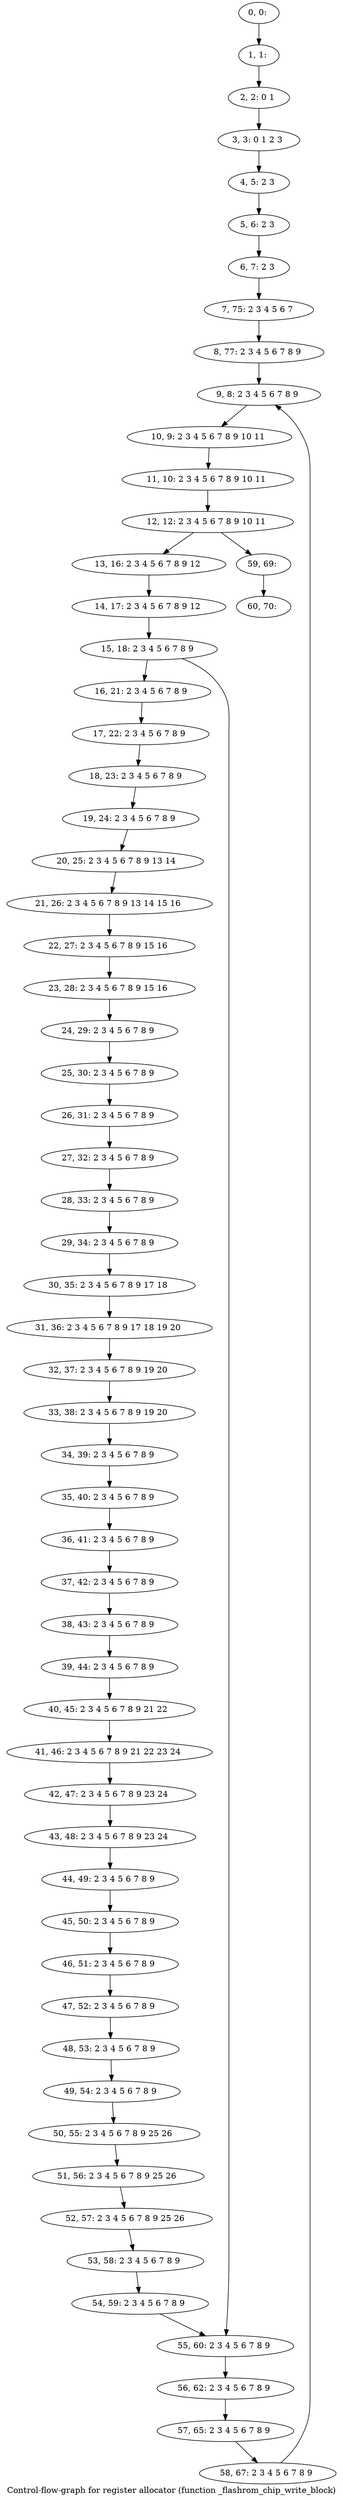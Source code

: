 digraph G {
graph [label="Control-flow-graph for register allocator (function _flashrom_chip_write_block)"]
0[label="0, 0: "];
1[label="1, 1: "];
2[label="2, 2: 0 1 "];
3[label="3, 3: 0 1 2 3 "];
4[label="4, 5: 2 3 "];
5[label="5, 6: 2 3 "];
6[label="6, 7: 2 3 "];
7[label="7, 75: 2 3 4 5 6 7 "];
8[label="8, 77: 2 3 4 5 6 7 8 9 "];
9[label="9, 8: 2 3 4 5 6 7 8 9 "];
10[label="10, 9: 2 3 4 5 6 7 8 9 10 11 "];
11[label="11, 10: 2 3 4 5 6 7 8 9 10 11 "];
12[label="12, 12: 2 3 4 5 6 7 8 9 10 11 "];
13[label="13, 16: 2 3 4 5 6 7 8 9 12 "];
14[label="14, 17: 2 3 4 5 6 7 8 9 12 "];
15[label="15, 18: 2 3 4 5 6 7 8 9 "];
16[label="16, 21: 2 3 4 5 6 7 8 9 "];
17[label="17, 22: 2 3 4 5 6 7 8 9 "];
18[label="18, 23: 2 3 4 5 6 7 8 9 "];
19[label="19, 24: 2 3 4 5 6 7 8 9 "];
20[label="20, 25: 2 3 4 5 6 7 8 9 13 14 "];
21[label="21, 26: 2 3 4 5 6 7 8 9 13 14 15 16 "];
22[label="22, 27: 2 3 4 5 6 7 8 9 15 16 "];
23[label="23, 28: 2 3 4 5 6 7 8 9 15 16 "];
24[label="24, 29: 2 3 4 5 6 7 8 9 "];
25[label="25, 30: 2 3 4 5 6 7 8 9 "];
26[label="26, 31: 2 3 4 5 6 7 8 9 "];
27[label="27, 32: 2 3 4 5 6 7 8 9 "];
28[label="28, 33: 2 3 4 5 6 7 8 9 "];
29[label="29, 34: 2 3 4 5 6 7 8 9 "];
30[label="30, 35: 2 3 4 5 6 7 8 9 17 18 "];
31[label="31, 36: 2 3 4 5 6 7 8 9 17 18 19 20 "];
32[label="32, 37: 2 3 4 5 6 7 8 9 19 20 "];
33[label="33, 38: 2 3 4 5 6 7 8 9 19 20 "];
34[label="34, 39: 2 3 4 5 6 7 8 9 "];
35[label="35, 40: 2 3 4 5 6 7 8 9 "];
36[label="36, 41: 2 3 4 5 6 7 8 9 "];
37[label="37, 42: 2 3 4 5 6 7 8 9 "];
38[label="38, 43: 2 3 4 5 6 7 8 9 "];
39[label="39, 44: 2 3 4 5 6 7 8 9 "];
40[label="40, 45: 2 3 4 5 6 7 8 9 21 22 "];
41[label="41, 46: 2 3 4 5 6 7 8 9 21 22 23 24 "];
42[label="42, 47: 2 3 4 5 6 7 8 9 23 24 "];
43[label="43, 48: 2 3 4 5 6 7 8 9 23 24 "];
44[label="44, 49: 2 3 4 5 6 7 8 9 "];
45[label="45, 50: 2 3 4 5 6 7 8 9 "];
46[label="46, 51: 2 3 4 5 6 7 8 9 "];
47[label="47, 52: 2 3 4 5 6 7 8 9 "];
48[label="48, 53: 2 3 4 5 6 7 8 9 "];
49[label="49, 54: 2 3 4 5 6 7 8 9 "];
50[label="50, 55: 2 3 4 5 6 7 8 9 25 26 "];
51[label="51, 56: 2 3 4 5 6 7 8 9 25 26 "];
52[label="52, 57: 2 3 4 5 6 7 8 9 25 26 "];
53[label="53, 58: 2 3 4 5 6 7 8 9 "];
54[label="54, 59: 2 3 4 5 6 7 8 9 "];
55[label="55, 60: 2 3 4 5 6 7 8 9 "];
56[label="56, 62: 2 3 4 5 6 7 8 9 "];
57[label="57, 65: 2 3 4 5 6 7 8 9 "];
58[label="58, 67: 2 3 4 5 6 7 8 9 "];
59[label="59, 69: "];
60[label="60, 70: "];
0->1 ;
1->2 ;
2->3 ;
3->4 ;
4->5 ;
5->6 ;
6->7 ;
7->8 ;
8->9 ;
9->10 ;
10->11 ;
11->12 ;
12->13 ;
12->59 ;
13->14 ;
14->15 ;
15->16 ;
15->55 ;
16->17 ;
17->18 ;
18->19 ;
19->20 ;
20->21 ;
21->22 ;
22->23 ;
23->24 ;
24->25 ;
25->26 ;
26->27 ;
27->28 ;
28->29 ;
29->30 ;
30->31 ;
31->32 ;
32->33 ;
33->34 ;
34->35 ;
35->36 ;
36->37 ;
37->38 ;
38->39 ;
39->40 ;
40->41 ;
41->42 ;
42->43 ;
43->44 ;
44->45 ;
45->46 ;
46->47 ;
47->48 ;
48->49 ;
49->50 ;
50->51 ;
51->52 ;
52->53 ;
53->54 ;
54->55 ;
55->56 ;
56->57 ;
57->58 ;
58->9 ;
59->60 ;
}
